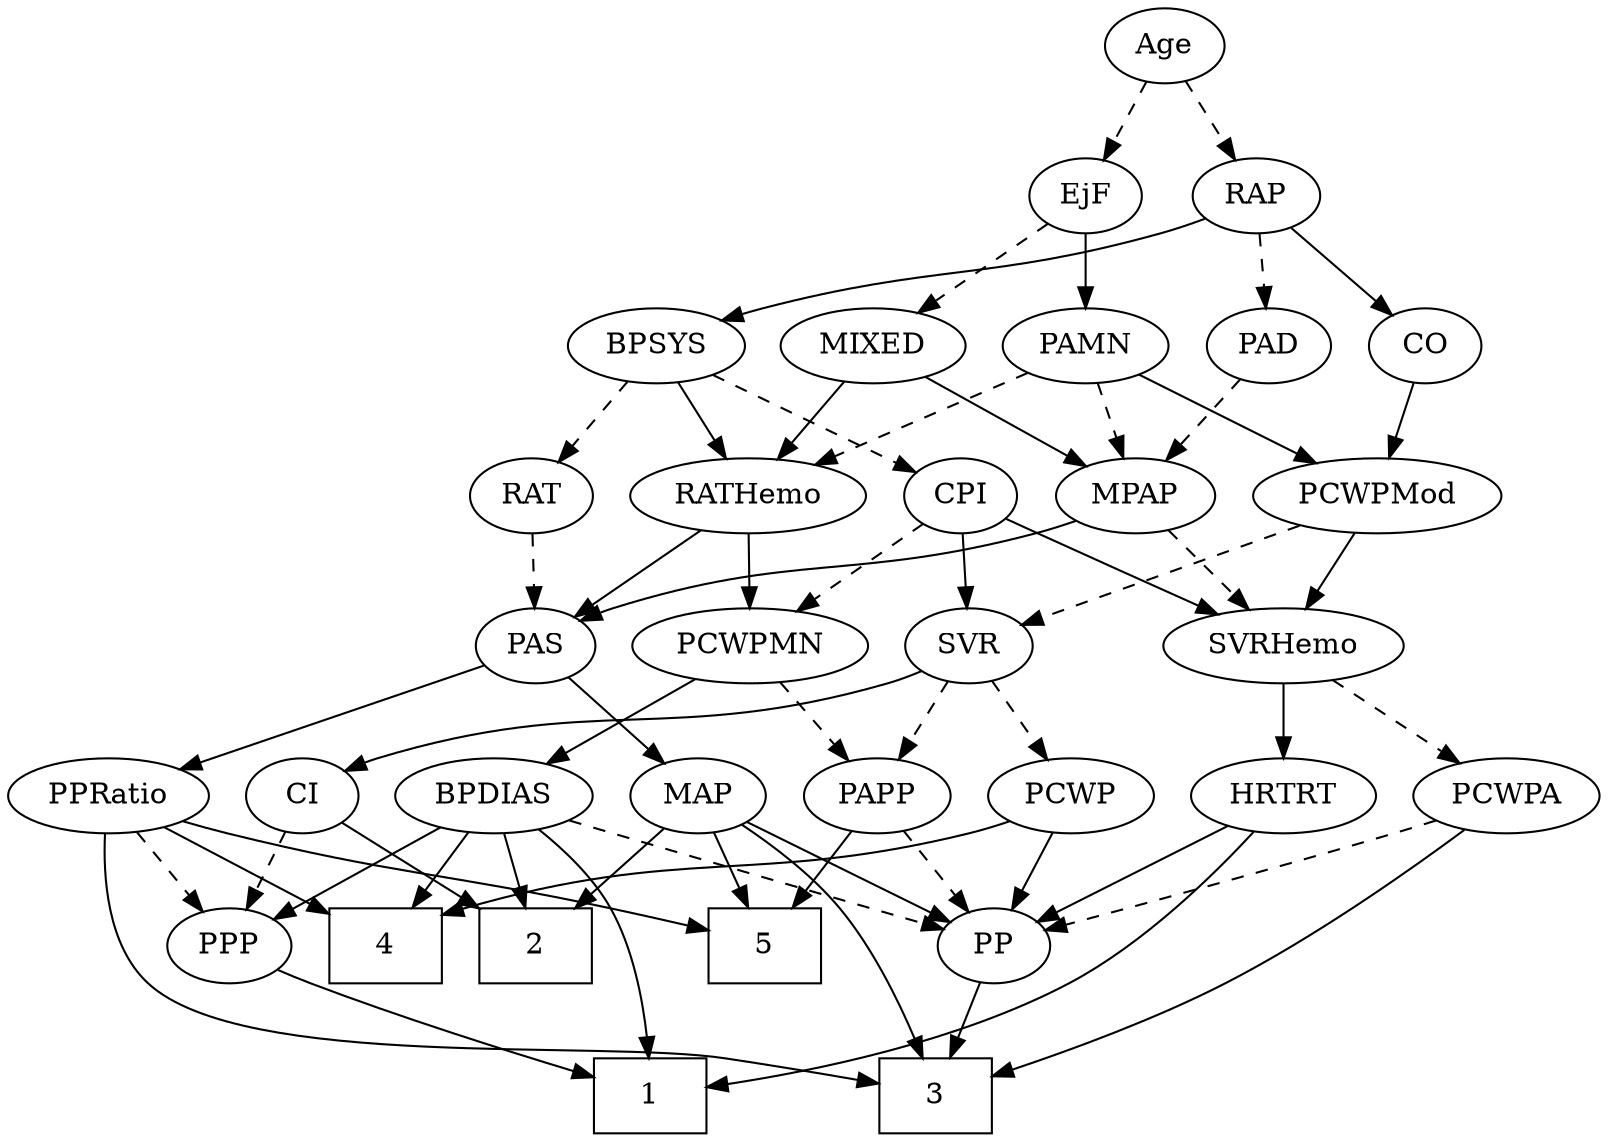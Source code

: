 strict digraph {
	graph [bb="0,0,701.24,540"];
	node [label="\N"];
	1	[height=0.5,
		pos="293.65,18",
		shape=box,
		width=0.75];
	2	[height=0.5,
		pos="238.65,90",
		shape=box,
		width=0.75];
	3	[height=0.5,
		pos="430.65,18",
		shape=box,
		width=0.75];
	4	[height=0.5,
		pos="166.65,90",
		shape=box,
		width=0.75];
	5	[height=0.5,
		pos="348.65,90",
		shape=box,
		width=0.75];
	Age	[height=0.5,
		pos="509.65,522",
		width=0.75];
	EjF	[height=0.5,
		pos="473.65,450",
		width=0.75];
	Age -> EjF	[pos="e,481.95,467.15 501.3,504.76 496.93,496.28 491.5,485.71 486.61,476.2",
		style=dashed];
	RAP	[height=0.5,
		pos="551.65,450",
		width=0.77632];
	Age -> RAP	[pos="e,541.86,467.31 519.18,505.12 524.31,496.56 530.77,485.8 536.57,476.13",
		style=dashed];
	MIXED	[height=0.5,
		pos="378.65,378",
		width=1.1193];
	EjF -> MIXED	[pos="e,398.59,393.7 456.22,436.16 442.48,426.04 423.04,411.71 407.06,399.93",
		style=dashed];
	PAMN	[height=0.5,
		pos="473.65,378",
		width=1.011];
	EjF -> PAMN	[pos="e,473.65,396.1 473.65,431.7 473.65,423.98 473.65,414.71 473.65,406.11",
		style=solid];
	BPSYS	[height=0.5,
		pos="282.65,378",
		width=1.0471];
	RAP -> BPSYS	[pos="e,311.26,390.12 529.25,439.03 522.99,436.5 516.13,433.94 509.65,432 431.49,408.59 408.23,417.94 329.65,396 326.73,395.19 323.74,\
394.28 320.74,393.32",
		style=solid];
	PAD	[height=0.5,
		pos="556.65,378",
		width=0.79437];
	RAP -> PAD	[pos="e,555.42,396.1 552.88,431.7 553.43,423.98 554.1,414.71 554.71,406.11",
		style=dashed];
	CO	[height=0.5,
		pos="630.65,378",
		width=0.75];
	RAP -> CO	[pos="e,614.95,392.91 567.63,434.83 579.06,424.71 594.61,410.93 607.4,399.59",
		style=solid];
	MPAP	[height=0.5,
		pos="499.65,306",
		width=0.97491];
	MIXED -> MPAP	[pos="e,477.31,319.92 402.26,363.34 421.2,352.38 447.92,336.93 468.58,324.97",
		style=solid];
	RATHemo	[height=0.5,
		pos="325.65,306",
		width=1.3721];
	MIXED -> RATHemo	[pos="e,338.24,323.63 366.35,360.76 359.83,352.14 351.67,341.36 344.37,331.73",
		style=solid];
	PAS	[height=0.5,
		pos="232.65,234",
		width=0.75];
	MPAP -> PAS	[pos="e,253.22,245.8 473.38,293.97 467.61,291.8 461.47,289.67 455.65,288 374.29,264.66 349.1,278.28 268.65,252 266.72,251.37 264.77,250.67 \
262.82,249.91",
		style=solid];
	SVRHemo	[height=0.5,
		pos="560.65,234",
		width=1.3902];
	MPAP -> SVRHemo	[pos="e,546.44,251.31 513.49,289.12 521.25,280.2 531.1,268.91 539.78,258.94",
		style=dashed];
	BPSYS -> RATHemo	[pos="e,315.23,323.96 292.84,360.41 297.96,352.08 304.27,341.8 309.99,332.49",
		style=solid];
	CPI	[height=0.5,
		pos="419.65,306",
		width=0.75];
	BPSYS -> CPI	[pos="e,398.61,317.75 307.46,364.32 330.57,352.52 365.06,334.89 389.7,322.3",
		style=dashed];
	RAT	[height=0.5,
		pos="230.65,306",
		width=0.75827];
	BPSYS -> RAT	[pos="e,242.28,322.67 270.59,360.76 264,351.89 255.71,340.74 248.39,330.89",
		style=dashed];
	PAD -> MPAP	[pos="e,512.66,322.98 544,361.46 536.65,352.44 527.23,340.88 518.97,330.73",
		style=dashed];
	PCWPMod	[height=0.5,
		pos="604.65,306",
		width=1.4443];
	CO -> PCWPMod	[pos="e,610.94,323.96 624.48,360.41 621.49,352.34 617.81,342.43 614.44,333.35",
		style=solid];
	MAP	[height=0.5,
		pos="302.65,162",
		width=0.84854];
	PAS -> MAP	[pos="e,287.68,177.97 247.15,218.5 256.78,208.86 269.61,196.04 280.51,185.14",
		style=solid];
	PPRatio	[height=0.5,
		pos="39.646,162",
		width=1.1013];
	PAS -> PPRatio	[pos="e,69.66,173.89 209.37,224.56 177.11,212.86 118.38,191.55 79.176,177.34",
		style=solid];
	PAMN -> MPAP	[pos="e,493.41,323.79 479.94,360.05 482.91,352.06 486.52,342.33 489.84,333.4",
		style=dashed];
	PAMN -> RATHemo	[pos="e,354.55,320.67 448.2,364.97 425.02,354 390.44,337.65 363.92,325.1",
		style=dashed];
	PAMN -> PCWPMod	[pos="e,577.48,321.52 497.37,364.32 517.2,353.73 545.8,338.45 568.48,326.33",
		style=solid];
	RATHemo -> PAS	[pos="e,249.8,247.91 305.01,289.46 291.14,279.03 272.77,265.2 258.01,254.09",
		style=solid];
	PCWPMN	[height=0.5,
		pos="327.65,234",
		width=1.3902];
	RATHemo -> PCWPMN	[pos="e,327.16,252.1 326.14,287.7 326.36,279.98 326.63,270.71 326.87,262.11",
		style=solid];
	SVR	[height=0.5,
		pos="423.65,234",
		width=0.77632];
	CPI -> SVR	[pos="e,422.67,252.1 420.64,287.7 421.08,279.98 421.61,270.71 422.1,262.11",
		style=solid];
	CPI -> PCWPMN	[pos="e,348.09,250.55 402.34,291.83 389.34,281.94 371.25,268.18 356.13,256.67",
		style=dashed];
	CPI -> SVRHemo	[pos="e,532.57,248.94 440.76,294.52 462.61,283.67 497.19,266.5 523.6,253.39",
		style=solid];
	RAT -> PAS	[pos="e,232.16,252.1 231.14,287.7 231.36,279.98 231.63,270.71 231.87,262.11",
		style=dashed];
	PCWP	[height=0.5,
		pos="467.65,162",
		width=0.97491];
	SVR -> PCWP	[pos="e,457.4,179.31 433.63,217.12 439.07,208.47 445.91,197.58 452.04,187.83",
		style=dashed];
	CI	[height=0.5,
		pos="124.65,162",
		width=0.75];
	SVR -> CI	[pos="e,145.19,173.92 402.51,222.09 397.42,219.8 391.92,217.6 386.65,216 289.31,186.49 257.83,210.02 160.65,180 158.71,179.4 156.75,178.72 \
154.8,177.98",
		style=solid];
	PAPP	[height=0.5,
		pos="382.65,162",
		width=0.88464];
	SVR -> PAPP	[pos="e,392.39,179.63 414.14,216.76 409.19,208.32 403.03,197.8 397.47,188.31",
		style=dashed];
	PCWPMod -> SVR	[pos="e,447.02,244.04 571.03,292 538.32,279.35 488.95,260.25 456.51,247.71",
		style=dashed];
	PCWPMod -> SVRHemo	[pos="e,571.2,251.79 594,288.05 588.81,279.8 582.46,269.7 576.7,260.54",
		style=solid];
	PCWPA	[height=0.5,
		pos="659.65,162",
		width=1.1555];
	PCWPA -> 3	[pos="e,457.89,28.619 643.35,145.31 622.93,126.22 586.25,93.847 550.65,72 524.2,55.775 491.92,41.809 467.5,32.293",
		style=solid];
	PP	[height=0.5,
		pos="458.65,90",
		width=0.75];
	PCWPA -> PP	[pos="e,482,99.133 628.24,150.06 591.04,137.11 529.37,115.63 491.54,102.45",
		style=dashed];
	BPDIAS	[height=0.5,
		pos="211.65,162",
		width=1.1735];
	PCWPMN -> BPDIAS	[pos="e,235.02,177.11 303.05,218.15 285.79,207.74 262.54,193.71 243.81,182.41",
		style=solid];
	PCWPMN -> PAPP	[pos="e,370.08,178.99 340.68,216.41 347.56,207.66 356.13,196.75 363.72,187.08",
		style=dashed];
	SVRHemo -> PCWPA	[pos="e,638.75,177.77 582.62,217.46 596.62,207.57 614.93,194.62 630.18,183.83",
		style=dashed];
	HRTRT	[height=0.5,
		pos="560.65,162",
		width=1.1013];
	SVRHemo -> HRTRT	[pos="e,560.65,180.1 560.65,215.7 560.65,207.98 560.65,198.71 560.65,190.11",
		style=solid];
	BPDIAS -> 1	[pos="e,293.24,36.271 235.14,146.91 248.74,137.55 265.01,124.05 274.65,108 285.87,89.318 290.51,64.931 292.41,46.41",
		style=solid];
	BPDIAS -> 2	[pos="e,231.98,108.28 218.18,144.05 221.22,136.18 224.91,126.62 228.31,117.79",
		style=solid];
	BPDIAS -> 4	[pos="e,177.86,108.45 200.98,144.41 195.7,136.2 189.21,126.1 183.3,116.9",
		style=solid];
	BPDIAS -> PP	[pos="e,433.76,97.238 243.39,150.11 249.74,148.01 256.39,145.89 262.65,144 318.72,127.09 384.57,109.8 423.89,99.753",
		style=dashed];
	PPP	[height=0.5,
		pos="94.646,90",
		width=0.75];
	BPDIAS -> PPP	[pos="e,114.12,102.65 188.25,147 169.4,135.72 142.83,119.83 122.81,107.85",
		style=solid];
	MAP -> 2	[pos="e,254.31,108.13 288.76,145.81 280.67,136.97 270.29,125.61 261.07,115.52",
		style=solid];
	MAP -> 3	[pos="e,424.78,36.338 325.84,150.2 343.68,140.99 368.01,126.33 384.65,108 401.1,89.877 413.36,64.789 421.07,45.867",
		style=solid];
	MAP -> 5	[pos="e,337.39,108.12 313.32,144.76 318.79,136.44 325.58,126.1 331.74,116.73",
		style=solid];
	MAP -> PP	[pos="e,436.75,100.83 326.34,150.37 353.41,138.22 397.81,118.3 427.62,104.92",
		style=solid];
	PP -> 3	[pos="e,437.63,36.447 452.01,72.411 448.83,64.454 444.94,54.722 441.35,45.756",
		style=solid];
	PPP -> 1	[pos="e,266.45,26.692 115.77,78.479 120.61,76.223 125.76,73.938 130.65,72 173.13,55.14 223.32,39.431 256.67,29.562",
		style=solid];
	PPRatio -> 3	[pos="e,403.25,23.875 37.962,143.79 37.018,123.5 38.926,90.235 58.646,72 103.25,30.756 269.57,45.043 329.65,36 350.71,32.829 374.18,28.902 \
393.19,25.622",
		style=solid];
	PPRatio -> 4	[pos="e,139.47,105.98 63.833,147.67 82.725,137.26 109.27,122.62 130.66,110.84",
		style=solid];
	PPRatio -> 5	[pos="e,321.63,97.442 69.234,149.97 75.587,147.82 82.299,145.71 88.646,144 169.96,122.14 192.27,125.43 274.65,108 286.72,105.45 299.85,\
102.49 311.66,99.762",
		style=solid];
	PPRatio -> PPP	[pos="e,82.712,106.19 52.403,144.76 59.543,135.68 68.566,124.19 76.437,114.18",
		style=dashed];
	PCWP -> 4	[pos="e,193.85,104.81 441.42,149.85 435.64,147.68 429.49,145.59 423.65,144 330.7,118.77 299.68,136.32 203.66,107.81",
		style=solid];
	PCWP -> PP	[pos="e,460.85,108.1 465.42,143.7 464.43,135.98 463.24,126.71 462.13,118.11",
		style=solid];
	CI -> 2	[pos="e,211.51,107.66 143.99,149.13 160.07,139.25 183.4,124.92 202.87,112.97",
		style=solid];
	CI -> PPP	[pos="e,101.71,107.47 117.54,144.41 113.99,136.13 109.61,125.92 105.64,116.66",
		style=dashed];
	PAPP -> 5	[pos="e,357.12,108.45 374.59,144.41 370.68,136.37 365.9,126.51 361.5,117.47",
		style=solid];
	PAPP -> PP	[pos="e,443.33,105.11 398.76,146.15 409.56,136.21 423.93,122.98 435.88,111.97",
		style=dashed];
	HRTRT -> 1	[pos="e,320.8,23.848 552.66,144.18 542.18,123.96 521.88,90.445 494.65,72 468.02,53.968 381.05,35.356 330.66,25.711",
		style=solid];
	HRTRT -> PP	[pos="e,477.02,103.61 539.51,146.5 523.81,135.72 502.28,120.94 485.38,109.34",
		style=solid];
}
